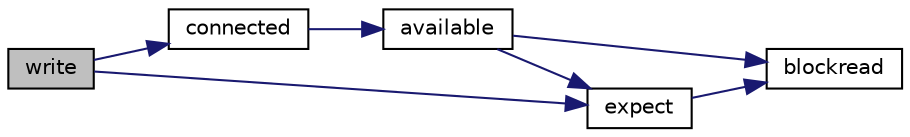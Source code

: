 digraph "write"
{
  edge [fontname="Helvetica",fontsize="10",labelfontname="Helvetica",labelfontsize="10"];
  node [fontname="Helvetica",fontsize="10",shape=record];
  rankdir="LR";
  Node98 [label="write",height=0.2,width=0.4,color="black", fillcolor="grey75", style="filled", fontcolor="black"];
  Node98 -> Node99 [color="midnightblue",fontsize="10",style="solid"];
  Node99 [label="connected",height=0.2,width=0.4,color="black", fillcolor="white", style="filled",URL="$class_esp_server.html#a59fc494d53391b27e2fd75cb750690d9"];
  Node99 -> Node100 [color="midnightblue",fontsize="10",style="solid"];
  Node100 [label="available",height=0.2,width=0.4,color="black", fillcolor="white", style="filled",URL="$class_esp_server.html#a4549a76725f2e4c013e4d57018366109"];
  Node100 -> Node101 [color="midnightblue",fontsize="10",style="solid"];
  Node101 [label="expect",height=0.2,width=0.4,color="black", fillcolor="white", style="filled",URL="$class_esp_server.html#aff5ea67ab96af075223b2b836036ccf1"];
  Node101 -> Node102 [color="midnightblue",fontsize="10",style="solid"];
  Node102 [label="blockread",height=0.2,width=0.4,color="black", fillcolor="white", style="filled",URL="$class_esp_server.html#ac2b4ae3c7ebcd751c4c8020412fa3270"];
  Node100 -> Node102 [color="midnightblue",fontsize="10",style="solid"];
  Node98 -> Node101 [color="midnightblue",fontsize="10",style="solid"];
}

